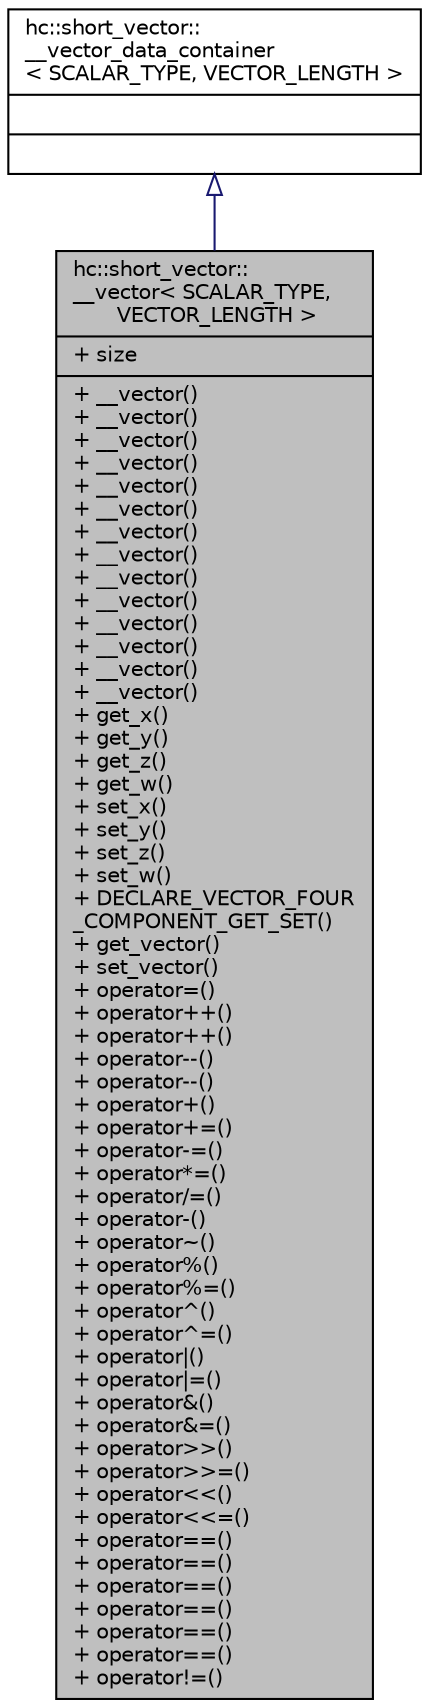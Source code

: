 digraph "hc::short_vector::__vector&lt; SCALAR_TYPE, VECTOR_LENGTH &gt;"
{
  edge [fontname="Helvetica",fontsize="10",labelfontname="Helvetica",labelfontsize="10"];
  node [fontname="Helvetica",fontsize="10",shape=record];
  Node1 [label="{hc::short_vector::\l__vector\< SCALAR_TYPE,\l VECTOR_LENGTH \>\n|+ size\l|+ __vector()\l+ __vector()\l+ __vector()\l+ __vector()\l+ __vector()\l+ __vector()\l+ __vector()\l+ __vector()\l+ __vector()\l+ __vector()\l+ __vector()\l+ __vector()\l+ __vector()\l+ __vector()\l+ get_x()\l+ get_y()\l+ get_z()\l+ get_w()\l+ set_x()\l+ set_y()\l+ set_z()\l+ set_w()\l+ DECLARE_VECTOR_FOUR\l_COMPONENT_GET_SET()\l+ get_vector()\l+ set_vector()\l+ operator=()\l+ operator++()\l+ operator++()\l+ operator--()\l+ operator--()\l+ operator+()\l+ operator+=()\l+ operator-=()\l+ operator*=()\l+ operator/=()\l+ operator-()\l+ operator~()\l+ operator%()\l+ operator%=()\l+ operator^()\l+ operator^=()\l+ operator\|()\l+ operator\|=()\l+ operator&()\l+ operator&=()\l+ operator\>\>()\l+ operator\>\>=()\l+ operator\<\<()\l+ operator\<\<=()\l+ operator==()\l+ operator==()\l+ operator==()\l+ operator==()\l+ operator==()\l+ operator==()\l+ operator!=()\l}",height=0.2,width=0.4,color="black", fillcolor="grey75", style="filled", fontcolor="black"];
  Node2 -> Node1 [dir="back",color="midnightblue",fontsize="10",style="solid",arrowtail="onormal",fontname="Helvetica"];
  Node2 [label="{hc::short_vector::\l__vector_data_container\l\< SCALAR_TYPE, VECTOR_LENGTH \>\n||}",height=0.2,width=0.4,color="black", fillcolor="white", style="filled",URL="$classhc_1_1short__vector_1_1____vector__data__container.html"];
}
